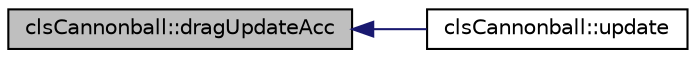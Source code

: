 digraph "clsCannonball::dragUpdateAcc"
{
  edge [fontname="Helvetica",fontsize="10",labelfontname="Helvetica",labelfontsize="10"];
  node [fontname="Helvetica",fontsize="10",shape=record];
  rankdir="LR";
  Node12 [label="clsCannonball::dragUpdateAcc",height=0.2,width=0.4,color="black", fillcolor="grey75", style="filled", fontcolor="black"];
  Node12 -> Node13 [dir="back",color="midnightblue",fontsize="10",style="solid",fontname="Helvetica"];
  Node13 [label="clsCannonball::update",height=0.2,width=0.4,color="black", fillcolor="white", style="filled",URL="$d0/d89/a00071.html#ac20d90634036adedd016ec3f398a3ff8"];
}
